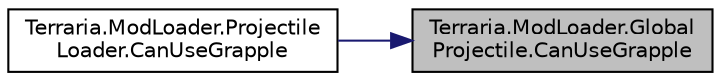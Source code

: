 digraph "Terraria.ModLoader.GlobalProjectile.CanUseGrapple"
{
 // LATEX_PDF_SIZE
  edge [fontname="Helvetica",fontsize="10",labelfontname="Helvetica",labelfontsize="10"];
  node [fontname="Helvetica",fontsize="10",shape=record];
  rankdir="RL";
  Node1 [label="Terraria.ModLoader.Global\lProjectile.CanUseGrapple",height=0.2,width=0.4,color="black", fillcolor="grey75", style="filled", fontcolor="black",tooltip="Whether or not a grappling hook that shoots this type of projectile can be used by the given player...."];
  Node1 -> Node2 [dir="back",color="midnightblue",fontsize="10",style="solid",fontname="Helvetica"];
  Node2 [label="Terraria.ModLoader.Projectile\lLoader.CanUseGrapple",height=0.2,width=0.4,color="black", fillcolor="white", style="filled",URL="$class_terraria_1_1_mod_loader_1_1_projectile_loader.html#a928a806d310dcb6894fbd0783f322cc3",tooltip=" "];
}
